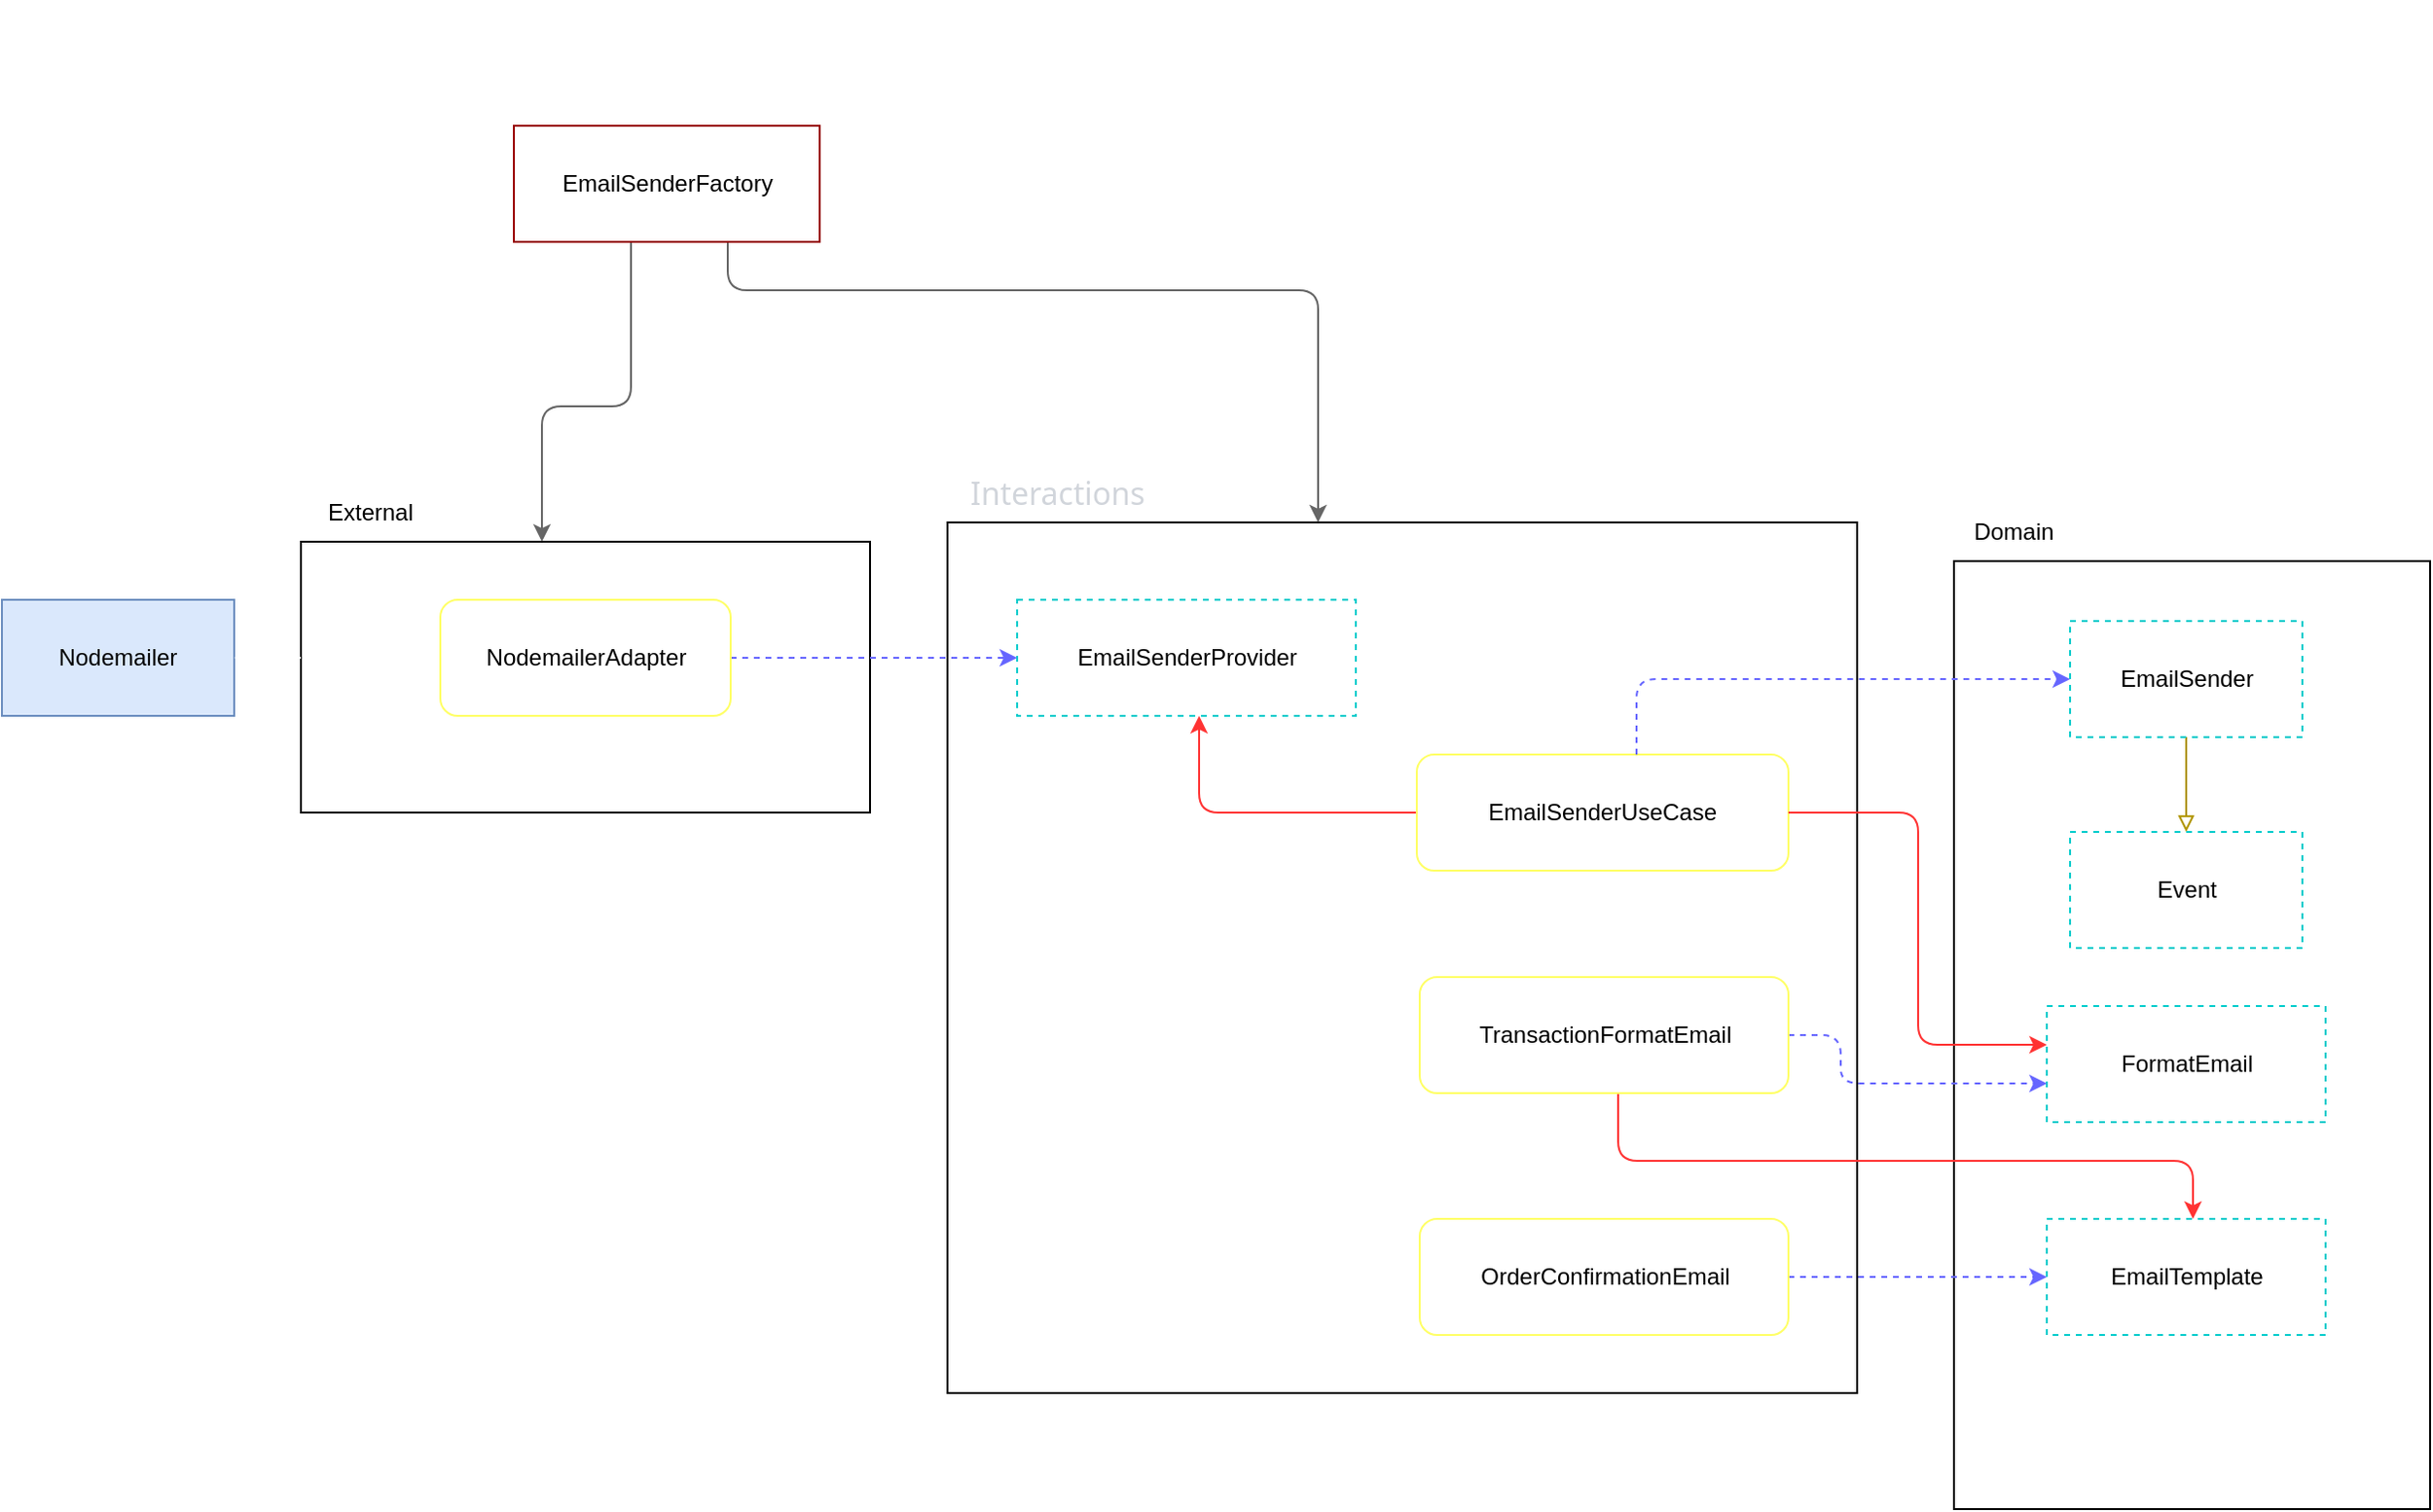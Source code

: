 <mxfile>
    <diagram id="y4CEhVZX6JYzluVINX2o" name="Página-1">
        <mxGraphModel dx="1623" dy="634" grid="1" gridSize="10" guides="1" tooltips="1" connect="1" arrows="1" fold="1" page="1" pageScale="1" pageWidth="827" pageHeight="1169" math="0" shadow="0">
            <root>
                <mxCell id="0"/>
                <mxCell id="1" parent="0"/>
                <mxCell id="31" value="" style="rounded=0;whiteSpace=wrap;html=1;" parent="1" vertex="1">
                    <mxGeometry x="668.5" y="410" width="470" height="450" as="geometry"/>
                </mxCell>
                <mxCell id="32" style="edgeStyle=orthogonalEdgeStyle;html=1;strokeColor=#ff3333;" parent="1" source="33" target="35" edge="1">
                    <mxGeometry relative="1" as="geometry">
                        <Array as="points">
                            <mxPoint x="798.5" y="560"/>
                        </Array>
                    </mxGeometry>
                </mxCell>
                <mxCell id="33" value="EmailSenderUseCase" style="rounded=1;whiteSpace=wrap;html=1;strokeColor=#FFFF66;" parent="1" vertex="1">
                    <mxGeometry x="911" y="530" width="192" height="60" as="geometry"/>
                </mxCell>
                <mxCell id="34" value="&lt;div style=&quot;text-align: start;&quot;&gt;&lt;span style=&quot;background-color: initial; font-size: 16px;&quot;&gt;&lt;font face=&quot;Söhne, ui-sans-serif, system-ui, -apple-system, Segoe UI, Roboto, Ubuntu, Cantarell, Noto Sans, sans-serif, Helvetica Neue, Arial, Apple Color Emoji, Segoe UI Emoji, Segoe UI Symbol, Noto Color Emoji&quot; color=&quot;#d1d5db&quot;&gt;Interactions&lt;/font&gt;&lt;/span&gt;&lt;/div&gt;" style="text;html=1;strokeColor=none;fillColor=none;align=center;verticalAlign=middle;whiteSpace=wrap;rounded=0;" parent="1" vertex="1">
                    <mxGeometry x="668.5" y="380" width="112.5" height="30" as="geometry"/>
                </mxCell>
                <mxCell id="35" value="EmailSenderProvider" style="rounded=0;whiteSpace=wrap;html=1;strokeColor=#00CCCC;dashed=1;" parent="1" vertex="1">
                    <mxGeometry x="704.5" y="450" width="175" height="60" as="geometry"/>
                </mxCell>
                <mxCell id="36" value="" style="rounded=0;whiteSpace=wrap;html=1;" parent="1" vertex="1">
                    <mxGeometry x="1188.5" y="430" width="246" height="490" as="geometry"/>
                </mxCell>
                <mxCell id="37" value="Domain" style="text;html=1;align=center;verticalAlign=middle;resizable=0;points=[];autosize=1;strokeColor=none;fillColor=none;" parent="1" vertex="1">
                    <mxGeometry x="1188.5" y="400" width="60" height="30" as="geometry"/>
                </mxCell>
                <mxCell id="38" style="edgeStyle=orthogonalEdgeStyle;html=1;endArrow=block;strokeColor=#B09500;fillColor=#e3c800;endFill=0;" parent="1" source="39" target="52" edge="1">
                    <mxGeometry relative="1" as="geometry">
                        <Array as="points"/>
                    </mxGeometry>
                </mxCell>
                <mxCell id="39" value="EmailSender" style="rounded=0;whiteSpace=wrap;html=1;strokeColor=#00CCCC;dashed=1;" parent="1" vertex="1">
                    <mxGeometry x="1248.5" y="461" width="120" height="60" as="geometry"/>
                </mxCell>
                <mxCell id="40" style="edgeStyle=orthogonalEdgeStyle;html=1;entryX=0;entryY=0.5;entryDx=0;entryDy=0;strokeColor=#6666FF;fillColor=#a20025;dashed=1;" parent="1" source="33" target="39" edge="1">
                    <mxGeometry relative="1" as="geometry">
                        <Array as="points">
                            <mxPoint x="1024.5" y="491"/>
                        </Array>
                    </mxGeometry>
                </mxCell>
                <mxCell id="41" value="" style="rounded=0;whiteSpace=wrap;html=1;" parent="1" vertex="1">
                    <mxGeometry x="334.5" y="420" width="294" height="140" as="geometry"/>
                </mxCell>
                <mxCell id="42" value="External" style="text;html=1;align=center;verticalAlign=middle;resizable=0;points=[];autosize=1;strokeColor=none;fillColor=none;" parent="1" vertex="1">
                    <mxGeometry x="334.5" y="390" width="70" height="30" as="geometry"/>
                </mxCell>
                <mxCell id="43" value="&lt;font color=&quot;#000000&quot;&gt;Nodemailer&lt;/font&gt;" style="rounded=0;whiteSpace=wrap;html=1;fillColor=#dae8fc;strokeColor=#6c8ebf;" parent="1" vertex="1">
                    <mxGeometry x="180" y="450" width="120" height="60" as="geometry"/>
                </mxCell>
                <mxCell id="44" style="edgeStyle=orthogonalEdgeStyle;html=1;entryX=1;entryY=0.5;entryDx=0;entryDy=0;dashed=1;strokeColor=#FFFFFF;fontColor=default;fillColor=#a20025;" parent="1" source="46" target="43" edge="1">
                    <mxGeometry relative="1" as="geometry">
                        <Array as="points"/>
                    </mxGeometry>
                </mxCell>
                <mxCell id="45" style="edgeStyle=orthogonalEdgeStyle;html=1;strokeColor=#6666FF;fillColor=#a20025;dashed=1;" parent="1" source="46" target="35" edge="1">
                    <mxGeometry relative="1" as="geometry">
                        <Array as="points">
                            <mxPoint x="634.5" y="480"/>
                            <mxPoint x="634.5" y="480"/>
                        </Array>
                    </mxGeometry>
                </mxCell>
                <mxCell id="46" value="NodemailerAdapter" style="rounded=1;whiteSpace=wrap;html=1;strokeColor=#FFFF66;" parent="1" vertex="1">
                    <mxGeometry x="406.5" y="450" width="150" height="60" as="geometry"/>
                </mxCell>
                <mxCell id="47" value="" style="rounded=0;whiteSpace=wrap;html=1;strokeColor=#FFFFFF;fontColor=#000000;" parent="1" vertex="1">
                    <mxGeometry x="364.5" y="170" width="340" height="150" as="geometry"/>
                </mxCell>
                <mxCell id="48" value="&lt;font color=&quot;#ffffff&quot;&gt;Main&lt;/font&gt;" style="text;html=1;align=center;verticalAlign=middle;resizable=0;points=[];autosize=1;strokeColor=none;fillColor=none;fontColor=#000000;" parent="1" vertex="1">
                    <mxGeometry x="364.5" y="140" width="50" height="30" as="geometry"/>
                </mxCell>
                <mxCell id="49" style="edgeStyle=orthogonalEdgeStyle;html=1;strokeColor=#666666;" parent="1" source="51" target="41" edge="1">
                    <mxGeometry relative="1" as="geometry">
                        <Array as="points">
                            <mxPoint x="505" y="350"/>
                            <mxPoint x="459" y="350"/>
                        </Array>
                    </mxGeometry>
                </mxCell>
                <mxCell id="50" style="edgeStyle=orthogonalEdgeStyle;html=1;strokeColor=#666666;" parent="1" source="51" target="31" edge="1">
                    <mxGeometry relative="1" as="geometry">
                        <Array as="points">
                            <mxPoint x="555" y="290"/>
                            <mxPoint x="860" y="290"/>
                        </Array>
                    </mxGeometry>
                </mxCell>
                <mxCell id="51" value="EmailSenderFactory" style="rounded=0;whiteSpace=wrap;html=1;strokeColor=#990000;gradientColor=none;" parent="1" vertex="1">
                    <mxGeometry x="444.5" y="205" width="158" height="60" as="geometry"/>
                </mxCell>
                <mxCell id="52" value="Event" style="rounded=0;whiteSpace=wrap;html=1;strokeColor=#00CCCC;dashed=1;" parent="1" vertex="1">
                    <mxGeometry x="1248.5" y="570" width="120" height="60" as="geometry"/>
                </mxCell>
                <mxCell id="53" value="FormatEmail" style="rounded=0;whiteSpace=wrap;html=1;strokeColor=#00CCCC;dashed=1;" parent="1" vertex="1">
                    <mxGeometry x="1236.5" y="660" width="144" height="60" as="geometry"/>
                </mxCell>
                <mxCell id="56" style="edgeStyle=orthogonalEdgeStyle;html=1;strokeColor=#ff3333;" parent="1" source="33" target="53" edge="1">
                    <mxGeometry relative="1" as="geometry">
                        <Array as="points">
                            <mxPoint x="1170" y="560"/>
                            <mxPoint x="1170" y="680"/>
                        </Array>
                    </mxGeometry>
                </mxCell>
                <mxCell id="58" style="edgeStyle=orthogonalEdgeStyle;html=1;strokeColor=#6666FF;fillColor=#a20025;dashed=1;" parent="1" source="57" target="53" edge="1">
                    <mxGeometry relative="1" as="geometry">
                        <Array as="points">
                            <mxPoint x="1130" y="675"/>
                            <mxPoint x="1130" y="700"/>
                        </Array>
                    </mxGeometry>
                </mxCell>
                <mxCell id="65" style="edgeStyle=orthogonalEdgeStyle;html=1;strokeColor=#ff3333;" edge="1" parent="1" source="57" target="62">
                    <mxGeometry relative="1" as="geometry">
                        <Array as="points">
                            <mxPoint x="1015" y="740"/>
                            <mxPoint x="1312" y="740"/>
                        </Array>
                    </mxGeometry>
                </mxCell>
                <mxCell id="57" value="TransactionFormatEmail" style="rounded=1;whiteSpace=wrap;html=1;strokeColor=#FFFF66;" parent="1" vertex="1">
                    <mxGeometry x="912.5" y="645" width="190.5" height="60" as="geometry"/>
                </mxCell>
                <mxCell id="62" value="EmailTemplate" style="rounded=0;whiteSpace=wrap;html=1;strokeColor=#00CCCC;dashed=1;" vertex="1" parent="1">
                    <mxGeometry x="1236.5" y="770" width="144" height="60" as="geometry"/>
                </mxCell>
                <mxCell id="64" style="edgeStyle=orthogonalEdgeStyle;html=1;strokeColor=#6666FF;fillColor=#a20025;dashed=1;" edge="1" parent="1" source="63" target="62">
                    <mxGeometry relative="1" as="geometry">
                        <Array as="points">
                            <mxPoint x="1150" y="800"/>
                            <mxPoint x="1150" y="800"/>
                        </Array>
                    </mxGeometry>
                </mxCell>
                <mxCell id="63" value="OrderConfirmationEmail" style="rounded=1;whiteSpace=wrap;html=1;strokeColor=#FFFF66;" vertex="1" parent="1">
                    <mxGeometry x="912.5" y="770" width="190.5" height="60" as="geometry"/>
                </mxCell>
            </root>
        </mxGraphModel>
    </diagram>
</mxfile>